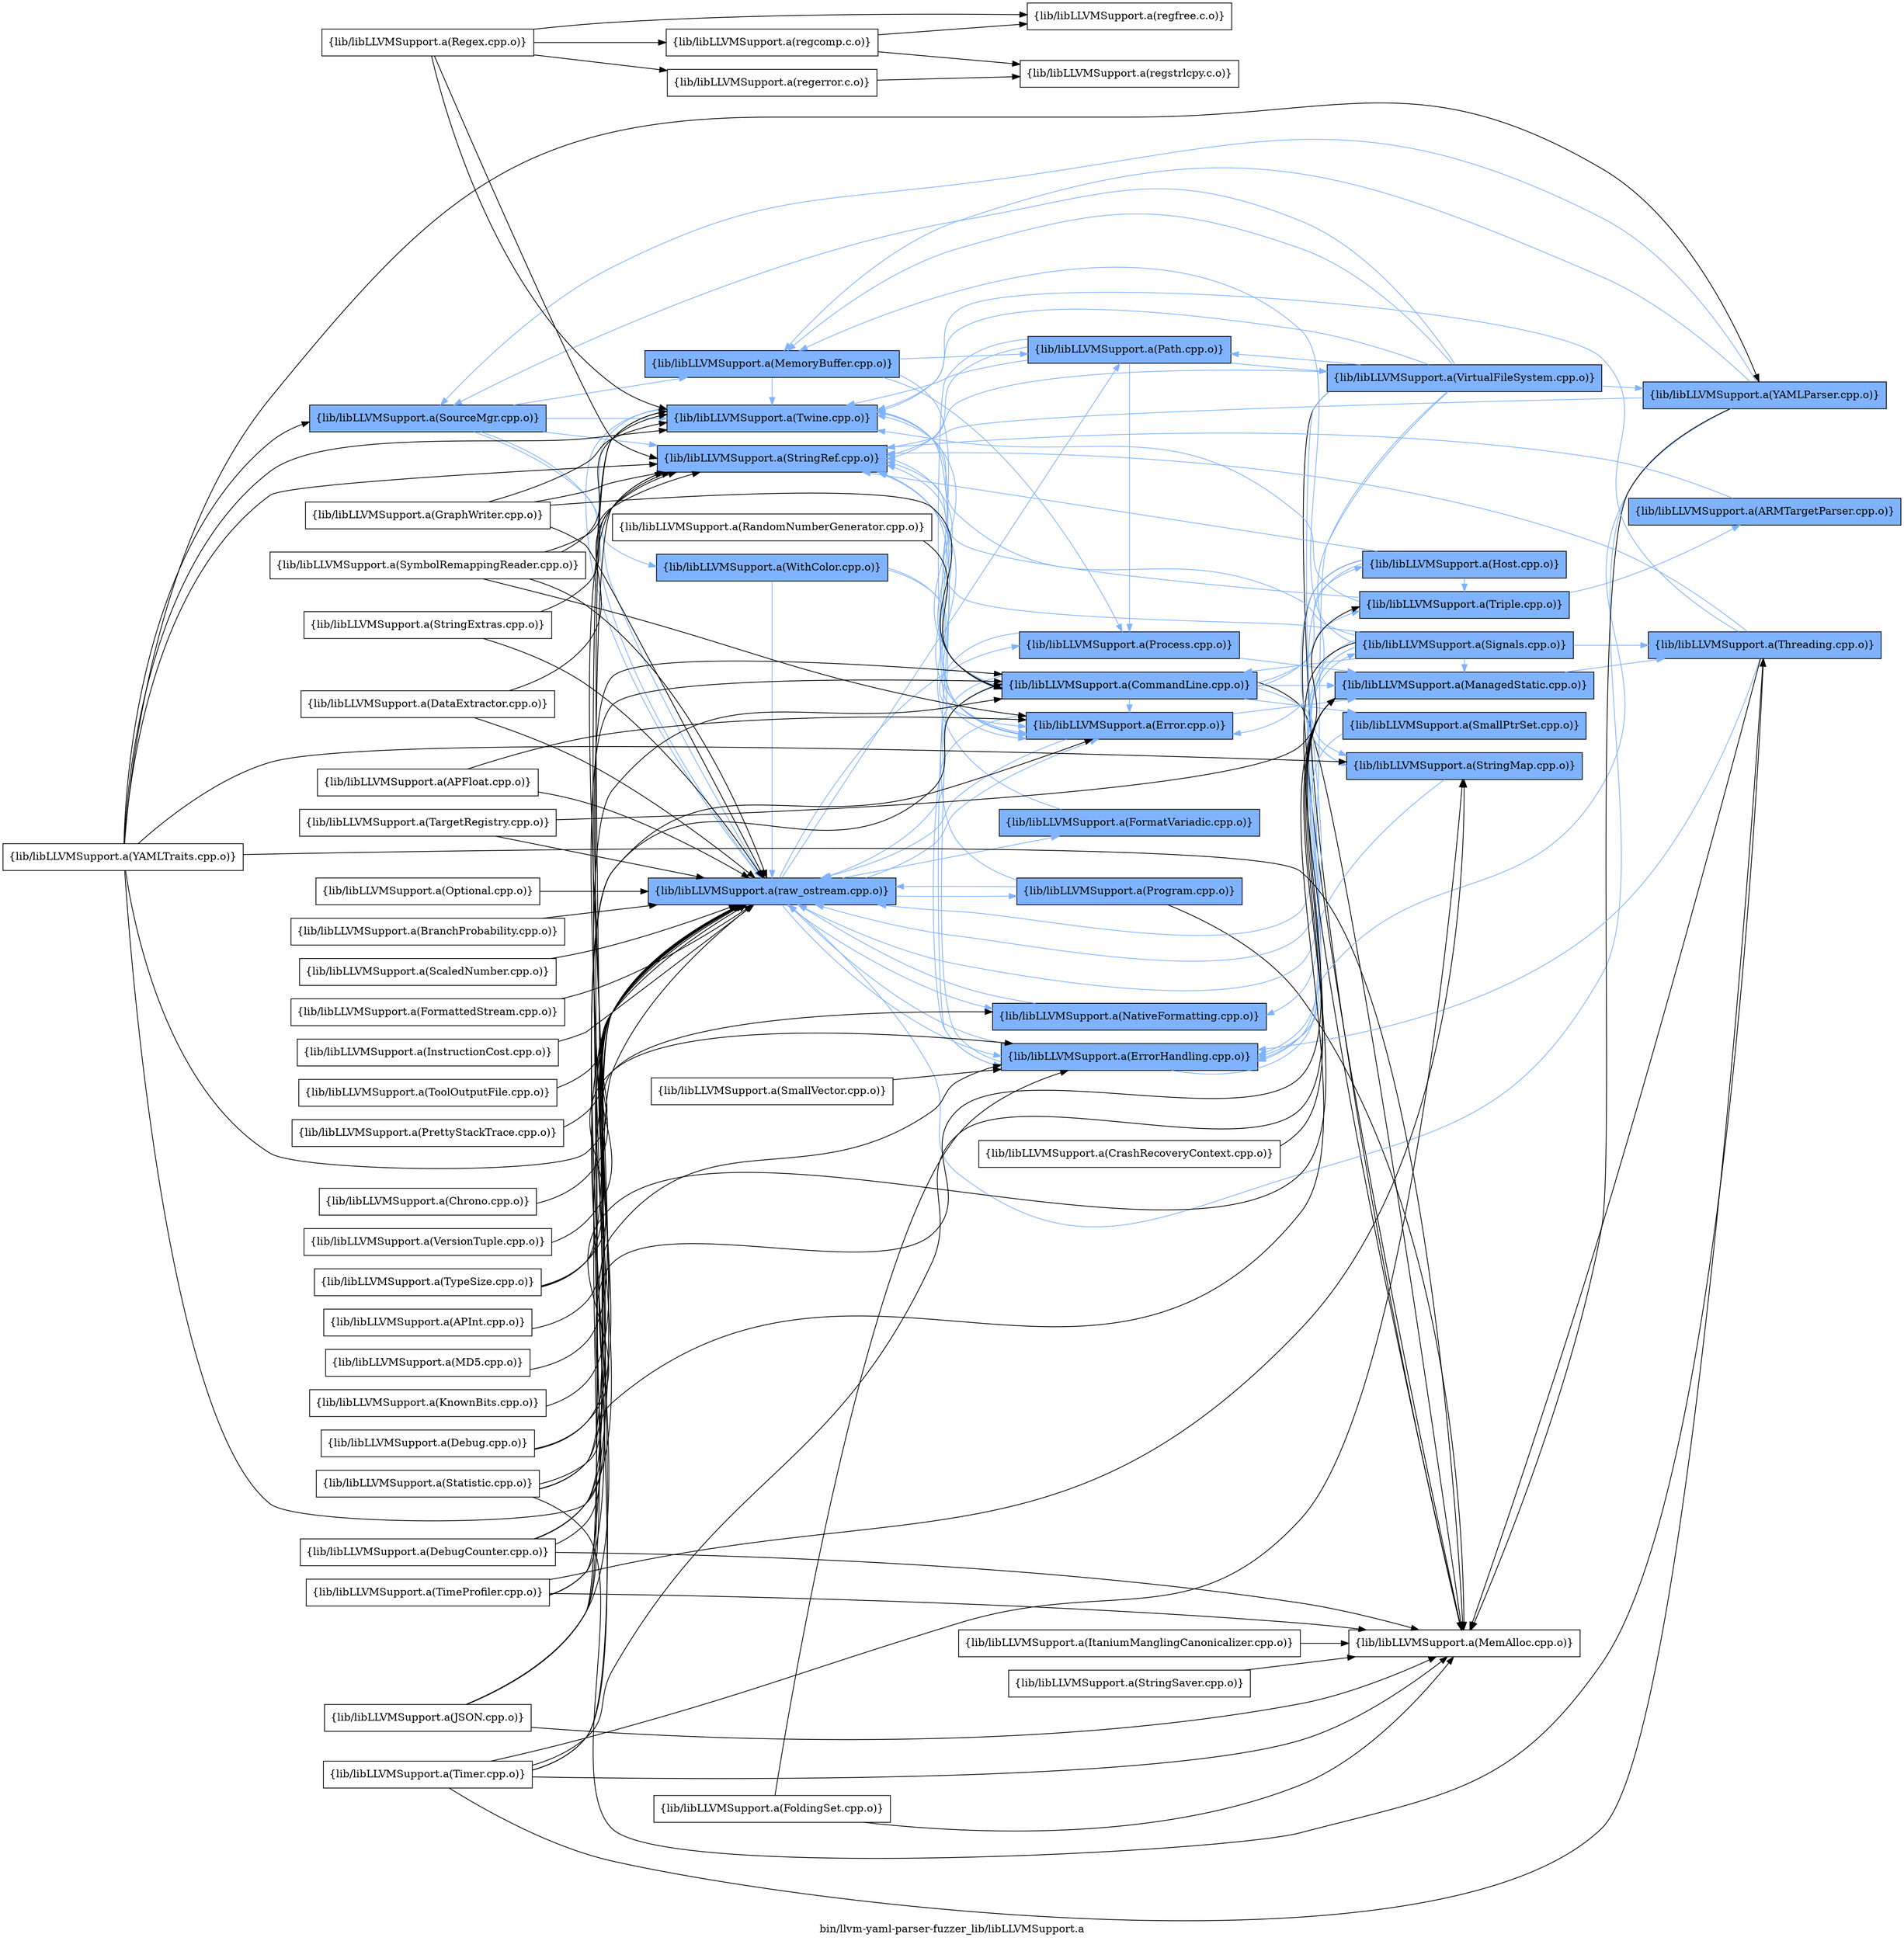digraph "bin/llvm-yaml-parser-fuzzer_lib/libLLVMSupport.a" {
	label="bin/llvm-yaml-parser-fuzzer_lib/libLLVMSupport.a";
	rankdir=LR;
	{ rank=same; Node0x5596a79a55f8;  }
	{ rank=same; Node0x5596a79a0918; Node0x5596a799b828; Node0x5596a799e348; Node0x5596a799cc78; Node0x5596a799ee88;  }
	{ rank=same; Node0x5596a79a0dc8; Node0x5596a799f658; Node0x5596a799cae8; Node0x5596a799c958; Node0x5596a799dee8; Node0x5596a799f0b8; Node0x5596a799e8e8; Node0x5596a799dd58;  }
	{ rank=same; Node0x5596a799d7b8; Node0x5596a79a0648; Node0x5596a799fc48; Node0x5596a799bd78; Node0x5596a799f9c8; Node0x5596a799e898; Node0x5596a799ffb8; Node0x5596a799ea78;  }
	{ rank=same; Node0x5596a79a55f8;  }
	{ rank=same; Node0x5596a79a0918; Node0x5596a799b828; Node0x5596a799e348; Node0x5596a799cc78; Node0x5596a799ee88;  }
	{ rank=same; Node0x5596a79a0dc8; Node0x5596a799f658; Node0x5596a799cae8; Node0x5596a799c958; Node0x5596a799dee8; Node0x5596a799f0b8; Node0x5596a799e8e8; Node0x5596a799dd58;  }
	{ rank=same; Node0x5596a799d7b8; Node0x5596a79a0648; Node0x5596a799fc48; Node0x5596a799bd78; Node0x5596a799f9c8; Node0x5596a799e898; Node0x5596a799ffb8; Node0x5596a799ea78;  }

	Node0x5596a79a55f8 [shape=record,shape=box,group=1,style=filled,fillcolor="0.600000 0.5 1",label="{lib/libLLVMSupport.a(SourceMgr.cpp.o)}"];
	Node0x5596a79a55f8 -> Node0x5596a79a0918[color="0.600000 0.5 1"];
	Node0x5596a79a55f8 -> Node0x5596a799b828[color="0.600000 0.5 1"];
	Node0x5596a79a55f8 -> Node0x5596a799e348[color="0.600000 0.5 1"];
	Node0x5596a79a55f8 -> Node0x5596a799cc78[color="0.600000 0.5 1"];
	Node0x5596a79a55f8 -> Node0x5596a799ee88[color="0.600000 0.5 1"];
	Node0x5596a79a2628 [shape=record,shape=box,group=1,style=filled,fillcolor="0.600000 0.5 1",label="{lib/libLLVMSupport.a(YAMLParser.cpp.o)}"];
	Node0x5596a79a2628 -> Node0x5596a79a55f8[color="0.600000 0.5 1"];
	Node0x5596a79a2628 -> Node0x5596a79a0918[color="0.600000 0.5 1"];
	Node0x5596a79a2628 -> Node0x5596a799dee8[color="0.600000 0.5 1"];
	Node0x5596a79a2628 -> Node0x5596a799b828[color="0.600000 0.5 1"];
	Node0x5596a79a2628 -> Node0x5596a799fc48;
	Node0x5596a79a2628 -> Node0x5596a799ee88[color="0.600000 0.5 1"];
	Node0x5596a79a0918 [shape=record,shape=box,group=1,style=filled,fillcolor="0.600000 0.5 1",label="{lib/libLLVMSupport.a(MemoryBuffer.cpp.o)}"];
	Node0x5596a79a0918 -> Node0x5596a79a0dc8[color="0.600000 0.5 1"];
	Node0x5596a79a0918 -> Node0x5596a799e348[color="0.600000 0.5 1"];
	Node0x5596a79a0918 -> Node0x5596a799f658[color="0.600000 0.5 1"];
	Node0x5596a79a0918 -> Node0x5596a799cae8[color="0.600000 0.5 1"];
	Node0x5596a799b828 [shape=record,shape=box,group=1,style=filled,fillcolor="0.600000 0.5 1",label="{lib/libLLVMSupport.a(StringRef.cpp.o)}"];
	Node0x5596a799b828 -> Node0x5596a79a0dc8[color="0.600000 0.5 1"];
	Node0x5596a799e348 [shape=record,shape=box,group=1,style=filled,fillcolor="0.600000 0.5 1",label="{lib/libLLVMSupport.a(Twine.cpp.o)}"];
	Node0x5596a799e348 -> Node0x5596a799ee88[color="0.600000 0.5 1"];
	Node0x5596a799cc78 [shape=record,shape=box,group=1,style=filled,fillcolor="0.600000 0.5 1",label="{lib/libLLVMSupport.a(WithColor.cpp.o)}"];
	Node0x5596a799cc78 -> Node0x5596a79a0dc8[color="0.600000 0.5 1"];
	Node0x5596a799cc78 -> Node0x5596a799c958[color="0.600000 0.5 1"];
	Node0x5596a799cc78 -> Node0x5596a799ee88[color="0.600000 0.5 1"];
	Node0x5596a799ee88 [shape=record,shape=box,group=1,style=filled,fillcolor="0.600000 0.5 1",label="{lib/libLLVMSupport.a(raw_ostream.cpp.o)}"];
	Node0x5596a799ee88 -> Node0x5596a79a0dc8[color="0.600000 0.5 1"];
	Node0x5596a799ee88 -> Node0x5596a799dee8[color="0.600000 0.5 1"];
	Node0x5596a799ee88 -> Node0x5596a799e348[color="0.600000 0.5 1"];
	Node0x5596a799ee88 -> Node0x5596a799f0b8[color="0.600000 0.5 1"];
	Node0x5596a799ee88 -> Node0x5596a799e8e8[color="0.600000 0.5 1"];
	Node0x5596a799ee88 -> Node0x5596a799f658[color="0.600000 0.5 1"];
	Node0x5596a799ee88 -> Node0x5596a799cae8[color="0.600000 0.5 1"];
	Node0x5596a799ee88 -> Node0x5596a799dd58[color="0.600000 0.5 1"];
	Node0x5596a79a0dc8 [shape=record,shape=box,group=1,style=filled,fillcolor="0.600000 0.5 1",label="{lib/libLLVMSupport.a(Error.cpp.o)}"];
	Node0x5596a79a0dc8 -> Node0x5596a799d7b8[color="0.600000 0.5 1"];
	Node0x5596a79a0dc8 -> Node0x5596a799dee8[color="0.600000 0.5 1"];
	Node0x5596a79a0dc8 -> Node0x5596a799e348[color="0.600000 0.5 1"];
	Node0x5596a79a0dc8 -> Node0x5596a799ee88[color="0.600000 0.5 1"];
	Node0x5596a799f658 [shape=record,shape=box,group=1,style=filled,fillcolor="0.600000 0.5 1",label="{lib/libLLVMSupport.a(Path.cpp.o)}"];
	Node0x5596a799f658 -> Node0x5596a79a0dc8[color="0.600000 0.5 1"];
	Node0x5596a799f658 -> Node0x5596a799b828[color="0.600000 0.5 1"];
	Node0x5596a799f658 -> Node0x5596a799e348[color="0.600000 0.5 1"];
	Node0x5596a799f658 -> Node0x5596a79a0648[color="0.600000 0.5 1"];
	Node0x5596a799f658 -> Node0x5596a799cae8[color="0.600000 0.5 1"];
	Node0x5596a799cae8 [shape=record,shape=box,group=1,style=filled,fillcolor="0.600000 0.5 1",label="{lib/libLLVMSupport.a(Process.cpp.o)}"];
	Node0x5596a799cae8 -> Node0x5596a79a0dc8[color="0.600000 0.5 1"];
	Node0x5596a799cae8 -> Node0x5596a799d7b8[color="0.600000 0.5 1"];
	Node0x5596a799d7b8 [shape=record,shape=box,group=1,style=filled,fillcolor="0.600000 0.5 1",label="{lib/libLLVMSupport.a(ManagedStatic.cpp.o)}"];
	Node0x5596a799d7b8 -> Node0x5596a79a0378[color="0.600000 0.5 1"];
	Node0x5596a799dee8 [shape=record,shape=box,group=1,style=filled,fillcolor="0.600000 0.5 1",label="{lib/libLLVMSupport.a(ErrorHandling.cpp.o)}"];
	Node0x5596a799dee8 -> Node0x5596a799e348[color="0.600000 0.5 1"];
	Node0x5596a799dee8 -> Node0x5596a799ee88[color="0.600000 0.5 1"];
	Node0x5596a799dee8 -> Node0x5596a799ea78[color="0.600000 0.5 1"];
	Node0x5596a79a0378 [shape=record,shape=box,group=1,style=filled,fillcolor="0.600000 0.5 1",label="{lib/libLLVMSupport.a(Threading.cpp.o)}"];
	Node0x5596a79a0378 -> Node0x5596a799dee8[color="0.600000 0.5 1"];
	Node0x5596a79a0378 -> Node0x5596a799b828[color="0.600000 0.5 1"];
	Node0x5596a79a0378 -> Node0x5596a799fc48;
	Node0x5596a79a0378 -> Node0x5596a799e348[color="0.600000 0.5 1"];
	Node0x5596a799ea78 [shape=record,shape=box,group=1,style=filled,fillcolor="0.600000 0.5 1",label="{lib/libLLVMSupport.a(Signals.cpp.o)}"];
	Node0x5596a799ea78 -> Node0x5596a79a0918[color="0.600000 0.5 1"];
	Node0x5596a799ea78 -> Node0x5596a799d7b8[color="0.600000 0.5 1"];
	Node0x5596a799ea78 -> Node0x5596a799dee8[color="0.600000 0.5 1"];
	Node0x5596a799ea78 -> Node0x5596a799b828[color="0.600000 0.5 1"];
	Node0x5596a799ea78 -> Node0x5596a799fc48;
	Node0x5596a799ea78 -> Node0x5596a799e348[color="0.600000 0.5 1"];
	Node0x5596a799ea78 -> Node0x5596a799c958[color="0.600000 0.5 1"];
	Node0x5596a799ea78 -> Node0x5596a799ee88[color="0.600000 0.5 1"];
	Node0x5596a799ea78 -> Node0x5596a799f0b8[color="0.600000 0.5 1"];
	Node0x5596a799ea78 -> Node0x5596a79a0378[color="0.600000 0.5 1"];
	Node0x5596a799d268 [shape=record,shape=box,group=0,label="{lib/libLLVMSupport.a(Debug.cpp.o)}"];
	Node0x5596a799d268 -> Node0x5596a799d7b8;
	Node0x5596a799d268 -> Node0x5596a799ee88;
	Node0x5596a799c4a8 [shape=record,shape=box,group=0,label="{lib/libLLVMSupport.a(SmallVector.cpp.o)}"];
	Node0x5596a799c4a8 -> Node0x5596a799dee8;
	Node0x5596a799bff8 [shape=record,shape=box,group=0,label="{lib/libLLVMSupport.a(APFloat.cpp.o)}"];
	Node0x5596a799bff8 -> Node0x5596a79a0dc8;
	Node0x5596a799bff8 -> Node0x5596a799ee88;
	Node0x5596a79a0418 [shape=record,shape=box,group=0,label="{lib/libLLVMSupport.a(APInt.cpp.o)}"];
	Node0x5596a79a0418 -> Node0x5596a799ee88;
	Node0x5596a799f478 [shape=record,shape=box,group=0,label="{lib/libLLVMSupport.a(FoldingSet.cpp.o)}"];
	Node0x5596a799f478 -> Node0x5596a799dee8;
	Node0x5596a799f478 -> Node0x5596a799fc48;
	Node0x5596a799fc48 [shape=record,shape=box,group=0,label="{lib/libLLVMSupport.a(MemAlloc.cpp.o)}"];
	Node0x5596a799c958 [shape=record,shape=box,group=1,style=filled,fillcolor="0.600000 0.5 1",label="{lib/libLLVMSupport.a(CommandLine.cpp.o)}"];
	Node0x5596a799c958 -> Node0x5596a79a0dc8[color="0.600000 0.5 1"];
	Node0x5596a799c958 -> Node0x5596a799d7b8[color="0.600000 0.5 1"];
	Node0x5596a799c958 -> Node0x5596a799dee8[color="0.600000 0.5 1"];
	Node0x5596a799c958 -> Node0x5596a799b828[color="0.600000 0.5 1"];
	Node0x5596a799c958 -> Node0x5596a799fc48;
	Node0x5596a799c958 -> Node0x5596a799e348[color="0.600000 0.5 1"];
	Node0x5596a799c958 -> Node0x5596a799bd78[color="0.600000 0.5 1"];
	Node0x5596a799c958 -> Node0x5596a799f9c8[color="0.600000 0.5 1"];
	Node0x5596a799c958 -> Node0x5596a799e898[color="0.600000 0.5 1"];
	Node0x5596a799c958 -> Node0x5596a799ee88[color="0.600000 0.5 1"];
	Node0x5596a799c958 -> Node0x5596a799ffb8[color="0.600000 0.5 1"];
	Node0x5596a799bd78 [shape=record,shape=box,group=1,style=filled,fillcolor="0.600000 0.5 1",label="{lib/libLLVMSupport.a(SmallPtrSet.cpp.o)}"];
	Node0x5596a799bd78 -> Node0x5596a799dee8[color="0.600000 0.5 1"];
	Node0x5596a799f9c8 [shape=record,shape=box,group=1,style=filled,fillcolor="0.600000 0.5 1",label="{lib/libLLVMSupport.a(StringMap.cpp.o)}"];
	Node0x5596a799f9c8 -> Node0x5596a799dee8[color="0.600000 0.5 1"];
	Node0x5596a799e898 [shape=record,shape=box,group=1,style=filled,fillcolor="0.600000 0.5 1",label="{lib/libLLVMSupport.a(Triple.cpp.o)}"];
	Node0x5596a799e898 -> Node0x5596a799b828[color="0.600000 0.5 1"];
	Node0x5596a799e898 -> Node0x5596a799e348[color="0.600000 0.5 1"];
	Node0x5596a799e898 -> Node0x5596a79a2df8[color="0.600000 0.5 1"];
	Node0x5596a799ffb8 [shape=record,shape=box,group=1,style=filled,fillcolor="0.600000 0.5 1",label="{lib/libLLVMSupport.a(Host.cpp.o)}"];
	Node0x5596a799ffb8 -> Node0x5596a799b828[color="0.600000 0.5 1"];
	Node0x5596a799ffb8 -> Node0x5596a799fc48;
	Node0x5596a799ffb8 -> Node0x5596a799f9c8[color="0.600000 0.5 1"];
	Node0x5596a799ffb8 -> Node0x5596a799e898[color="0.600000 0.5 1"];
	Node0x5596a799ffb8 -> Node0x5596a799ee88[color="0.600000 0.5 1"];
	Node0x5596a799bb48 [shape=record,shape=box,group=0,label="{lib/libLLVMSupport.a(StringSaver.cpp.o)}"];
	Node0x5596a799bb48 -> Node0x5596a799fc48;
	Node0x5596a79a0648 [shape=record,shape=box,group=1,style=filled,fillcolor="0.600000 0.5 1",label="{lib/libLLVMSupport.a(VirtualFileSystem.cpp.o)}"];
	Node0x5596a79a0648 -> Node0x5596a79a55f8[color="0.600000 0.5 1"];
	Node0x5596a79a0648 -> Node0x5596a79a0918[color="0.600000 0.5 1"];
	Node0x5596a79a0648 -> Node0x5596a79a0dc8[color="0.600000 0.5 1"];
	Node0x5596a79a0648 -> Node0x5596a799b828[color="0.600000 0.5 1"];
	Node0x5596a79a0648 -> Node0x5596a799fc48;
	Node0x5596a79a0648 -> Node0x5596a799e348[color="0.600000 0.5 1"];
	Node0x5596a79a0648 -> Node0x5596a799f9c8[color="0.600000 0.5 1"];
	Node0x5596a79a0648 -> Node0x5596a79a2628[color="0.600000 0.5 1"];
	Node0x5596a79a0648 -> Node0x5596a799ee88[color="0.600000 0.5 1"];
	Node0x5596a79a0648 -> Node0x5596a799f658[color="0.600000 0.5 1"];
	Node0x5596a79a2df8 [shape=record,shape=box,group=1,style=filled,fillcolor="0.600000 0.5 1",label="{lib/libLLVMSupport.a(ARMTargetParser.cpp.o)}"];
	Node0x5596a79a2df8 -> Node0x5596a799b828[color="0.600000 0.5 1"];
	Node0x5596a799f0b8 [shape=record,shape=box,group=1,style=filled,fillcolor="0.600000 0.5 1",label="{lib/libLLVMSupport.a(NativeFormatting.cpp.o)}"];
	Node0x5596a799f0b8 -> Node0x5596a799ee88[color="0.600000 0.5 1"];
	Node0x5596a799e8e8 [shape=record,shape=box,group=1,style=filled,fillcolor="0.600000 0.5 1",label="{lib/libLLVMSupport.a(FormatVariadic.cpp.o)}"];
	Node0x5596a799e8e8 -> Node0x5596a799b828[color="0.600000 0.5 1"];
	Node0x5596a799dd58 [shape=record,shape=box,group=1,style=filled,fillcolor="0.600000 0.5 1",label="{lib/libLLVMSupport.a(Program.cpp.o)}"];
	Node0x5596a799dd58 -> Node0x5596a799b828[color="0.600000 0.5 1"];
	Node0x5596a799dd58 -> Node0x5596a799fc48;
	Node0x5596a799dd58 -> Node0x5596a799ee88[color="0.600000 0.5 1"];
	Node0x5596a799f928 [shape=record,shape=box,group=0,label="{lib/libLLVMSupport.a(MD5.cpp.o)}"];
	Node0x5596a799f928 -> Node0x5596a799ee88;
	Node0x5596a799b968 [shape=record,shape=box,group=0,label="{lib/libLLVMSupport.a(CrashRecoveryContext.cpp.o)}"];
	Node0x5596a799b968 -> Node0x5596a799d7b8;
	Node0x5596a799bdc8 [shape=record,shape=box,group=0,label="{lib/libLLVMSupport.a(StringExtras.cpp.o)}"];
	Node0x5596a799bdc8 -> Node0x5596a799b828;
	Node0x5596a799bdc8 -> Node0x5596a799ee88;
	Node0x5596a799c728 [shape=record,shape=box,group=0,label="{lib/libLLVMSupport.a(TargetRegistry.cpp.o)}"];
	Node0x5596a799c728 -> Node0x5596a799e898;
	Node0x5596a799c728 -> Node0x5596a799ee88;
	Node0x5596a79a0a08 [shape=record,shape=box,group=0,label="{lib/libLLVMSupport.a(TypeSize.cpp.o)}"];
	Node0x5596a79a0a08 -> Node0x5596a799dee8;
	Node0x5596a79a0a08 -> Node0x5596a799c958;
	Node0x5596a79a0a08 -> Node0x5596a799ee88;
	Node0x5596a799e028 [shape=record,shape=box,group=0,label="{lib/libLLVMSupport.a(KnownBits.cpp.o)}"];
	Node0x5596a799e028 -> Node0x5596a799ee88;
	Node0x5596a799ccc8 [shape=record,shape=box,group=0,label="{lib/libLLVMSupport.a(Optional.cpp.o)}"];
	Node0x5596a799ccc8 -> Node0x5596a799ee88;
	Node0x5596a79a4658 [shape=record,shape=box,group=0,label="{lib/libLLVMSupport.a(GraphWriter.cpp.o)}"];
	Node0x5596a79a4658 -> Node0x5596a799b828;
	Node0x5596a79a4658 -> Node0x5596a799e348;
	Node0x5596a79a4658 -> Node0x5596a799c958;
	Node0x5596a79a4658 -> Node0x5596a799ee88;
	Node0x5596a79a51e8 [shape=record,shape=box,group=0,label="{lib/libLLVMSupport.a(BranchProbability.cpp.o)}"];
	Node0x5596a79a51e8 -> Node0x5596a799ee88;
	Node0x5596a79a3528 [shape=record,shape=box,group=0,label="{lib/libLLVMSupport.a(ScaledNumber.cpp.o)}"];
	Node0x5596a79a3528 -> Node0x5596a799ee88;
	Node0x5596a79a26c8 [shape=record,shape=box,group=0,label="{lib/libLLVMSupport.a(Statistic.cpp.o)}"];
	Node0x5596a79a26c8 -> Node0x5596a799d7b8;
	Node0x5596a79a26c8 -> Node0x5596a799c958;
	Node0x5596a79a26c8 -> Node0x5596a799ee88;
	Node0x5596a79a26c8 -> Node0x5596a79a0378;
	Node0x5596a79a2c18 [shape=record,shape=box,group=0,label="{lib/libLLVMSupport.a(Timer.cpp.o)}"];
	Node0x5596a79a2c18 -> Node0x5596a799d7b8;
	Node0x5596a79a2c18 -> Node0x5596a799fc48;
	Node0x5596a79a2c18 -> Node0x5596a799c958;
	Node0x5596a79a2c18 -> Node0x5596a799f9c8;
	Node0x5596a79a2c18 -> Node0x5596a799ee88;
	Node0x5596a79a2c18 -> Node0x5596a79a0378;
	Node0x5596a799d498 [shape=record,shape=box,group=0,label="{lib/libLLVMSupport.a(DebugCounter.cpp.o)}"];
	Node0x5596a799d498 -> Node0x5596a799d7b8;
	Node0x5596a799d498 -> Node0x5596a799b828;
	Node0x5596a799d498 -> Node0x5596a799fc48;
	Node0x5596a799d498 -> Node0x5596a799c958;
	Node0x5596a799d498 -> Node0x5596a799ee88;
	Node0x5596a79a2ad8 [shape=record,shape=box,group=0,label="{lib/libLLVMSupport.a(ItaniumManglingCanonicalizer.cpp.o)}"];
	Node0x5596a79a2ad8 -> Node0x5596a799fc48;
	Node0x5596a799e938 [shape=record,shape=box,group=0,label="{lib/libLLVMSupport.a(SymbolRemappingReader.cpp.o)}"];
	Node0x5596a799e938 -> Node0x5596a79a0dc8;
	Node0x5596a799e938 -> Node0x5596a799b828;
	Node0x5596a799e938 -> Node0x5596a799e348;
	Node0x5596a799e938 -> Node0x5596a799ee88;
	Node0x5596a799ff18 [shape=record,shape=box,group=0,label="{lib/libLLVMSupport.a(DataExtractor.cpp.o)}"];
	Node0x5596a799ff18 -> Node0x5596a799b828;
	Node0x5596a799ff18 -> Node0x5596a799ee88;
	Node0x5596a799ed48 [shape=record,shape=box,group=0,label="{lib/libLLVMSupport.a(FormattedStream.cpp.o)}"];
	Node0x5596a799ed48 -> Node0x5596a799ee88;
	Node0x5596a799dad8 [shape=record,shape=box,group=0,label="{lib/libLLVMSupport.a(Regex.cpp.o)}"];
	Node0x5596a799dad8 -> Node0x5596a799b828;
	Node0x5596a799dad8 -> Node0x5596a799e348;
	Node0x5596a799dad8 -> Node0x5596a799cbd8;
	Node0x5596a799dad8 -> Node0x5596a799d308;
	Node0x5596a799dad8 -> Node0x5596a799cfe8;
	Node0x5596a799cbd8 [shape=record,shape=box,group=0,label="{lib/libLLVMSupport.a(regcomp.c.o)}"];
	Node0x5596a799cbd8 -> Node0x5596a799d3a8;
	Node0x5596a799cbd8 -> Node0x5596a799d308;
	Node0x5596a799d308 [shape=record,shape=box,group=0,label="{lib/libLLVMSupport.a(regfree.c.o)}"];
	Node0x5596a799cfe8 [shape=record,shape=box,group=0,label="{lib/libLLVMSupport.a(regerror.c.o)}"];
	Node0x5596a799cfe8 -> Node0x5596a799d3a8;
	Node0x5596a799d3a8 [shape=record,shape=box,group=0,label="{lib/libLLVMSupport.a(regstrlcpy.c.o)}"];
	Node0x5596a799f888 [shape=record,shape=box,group=0,label="{lib/libLLVMSupport.a(InstructionCost.cpp.o)}"];
	Node0x5596a799f888 -> Node0x5596a799ee88;
	Node0x5596a799da88 [shape=record,shape=box,group=0,label="{lib/libLLVMSupport.a(ToolOutputFile.cpp.o)}"];
	Node0x5596a799da88 -> Node0x5596a799ee88;
	Node0x5596a799c9a8 [shape=record,shape=box,group=0,label="{lib/libLLVMSupport.a(PrettyStackTrace.cpp.o)}"];
	Node0x5596a799c9a8 -> Node0x5596a799ee88;
	Node0x5596a79a2d08 [shape=record,shape=box,group=0,label="{lib/libLLVMSupport.a(Chrono.cpp.o)}"];
	Node0x5596a79a2d08 -> Node0x5596a799ee88;
	Node0x5596a79a34d8 [shape=record,shape=box,group=0,label="{lib/libLLVMSupport.a(TimeProfiler.cpp.o)}"];
	Node0x5596a79a34d8 -> Node0x5596a799fc48;
	Node0x5596a79a34d8 -> Node0x5596a799e348;
	Node0x5596a79a34d8 -> Node0x5596a799f9c8;
	Node0x5596a79a34d8 -> Node0x5596a799ee88;
	Node0x5596a79a3c58 [shape=record,shape=box,group=0,label="{lib/libLLVMSupport.a(JSON.cpp.o)}"];
	Node0x5596a79a3c58 -> Node0x5596a79a0dc8;
	Node0x5596a79a3c58 -> Node0x5596a799b828;
	Node0x5596a79a3c58 -> Node0x5596a799fc48;
	Node0x5596a79a3c58 -> Node0x5596a799e348;
	Node0x5596a79a3c58 -> Node0x5596a799ee88;
	Node0x5596a79a3c58 -> Node0x5596a799f0b8;
	Node0x5596a799c0e8 [shape=record,shape=box,group=0,label="{lib/libLLVMSupport.a(RandomNumberGenerator.cpp.o)}"];
	Node0x5596a799c0e8 -> Node0x5596a799c958;
	Node0x5596a79a2da8 [shape=record,shape=box,group=0,label="{lib/libLLVMSupport.a(YAMLTraits.cpp.o)}"];
	Node0x5596a79a2da8 -> Node0x5596a79a55f8;
	Node0x5596a79a2da8 -> Node0x5596a799dee8;
	Node0x5596a79a2da8 -> Node0x5596a799b828;
	Node0x5596a79a2da8 -> Node0x5596a799fc48;
	Node0x5596a79a2da8 -> Node0x5596a799e348;
	Node0x5596a79a2da8 -> Node0x5596a799f9c8;
	Node0x5596a79a2da8 -> Node0x5596a79a2628;
	Node0x5596a79a2da8 -> Node0x5596a799ee88;
	Node0x5596a79a1f98 [shape=record,shape=box,group=0,label="{lib/libLLVMSupport.a(VersionTuple.cpp.o)}"];
	Node0x5596a79a1f98 -> Node0x5596a799ee88;
}
